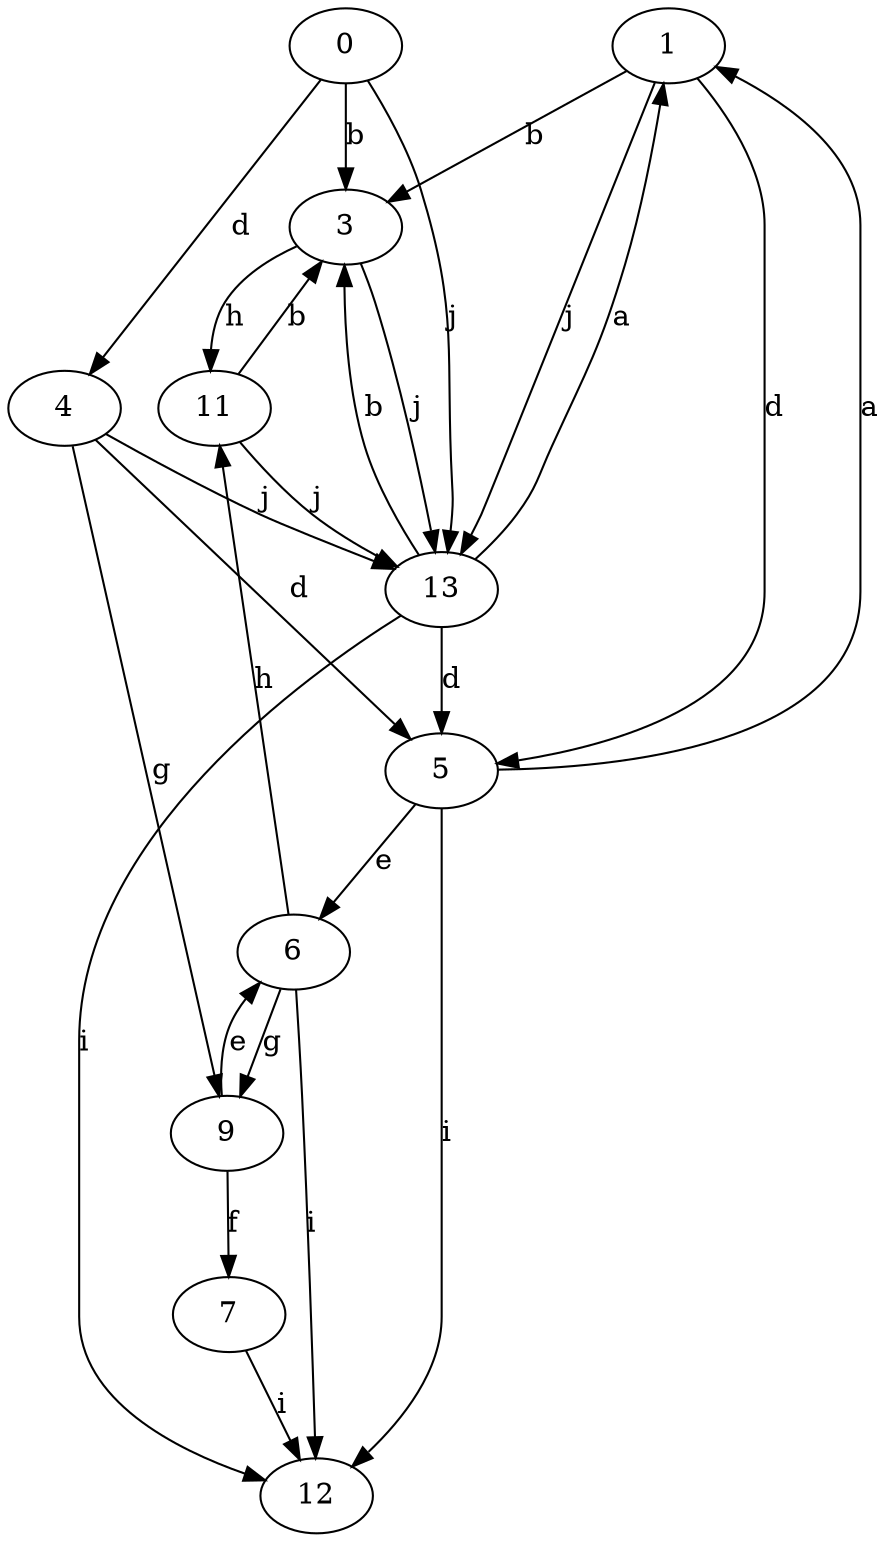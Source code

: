strict digraph  {
1;
3;
4;
5;
6;
7;
9;
0;
11;
12;
13;
1 -> 3  [label=b];
1 -> 5  [label=d];
1 -> 13  [label=j];
3 -> 11  [label=h];
3 -> 13  [label=j];
4 -> 5  [label=d];
4 -> 9  [label=g];
4 -> 13  [label=j];
5 -> 1  [label=a];
5 -> 6  [label=e];
5 -> 12  [label=i];
6 -> 9  [label=g];
6 -> 11  [label=h];
6 -> 12  [label=i];
7 -> 12  [label=i];
9 -> 6  [label=e];
9 -> 7  [label=f];
0 -> 3  [label=b];
0 -> 4  [label=d];
0 -> 13  [label=j];
11 -> 3  [label=b];
11 -> 13  [label=j];
13 -> 1  [label=a];
13 -> 3  [label=b];
13 -> 5  [label=d];
13 -> 12  [label=i];
}

